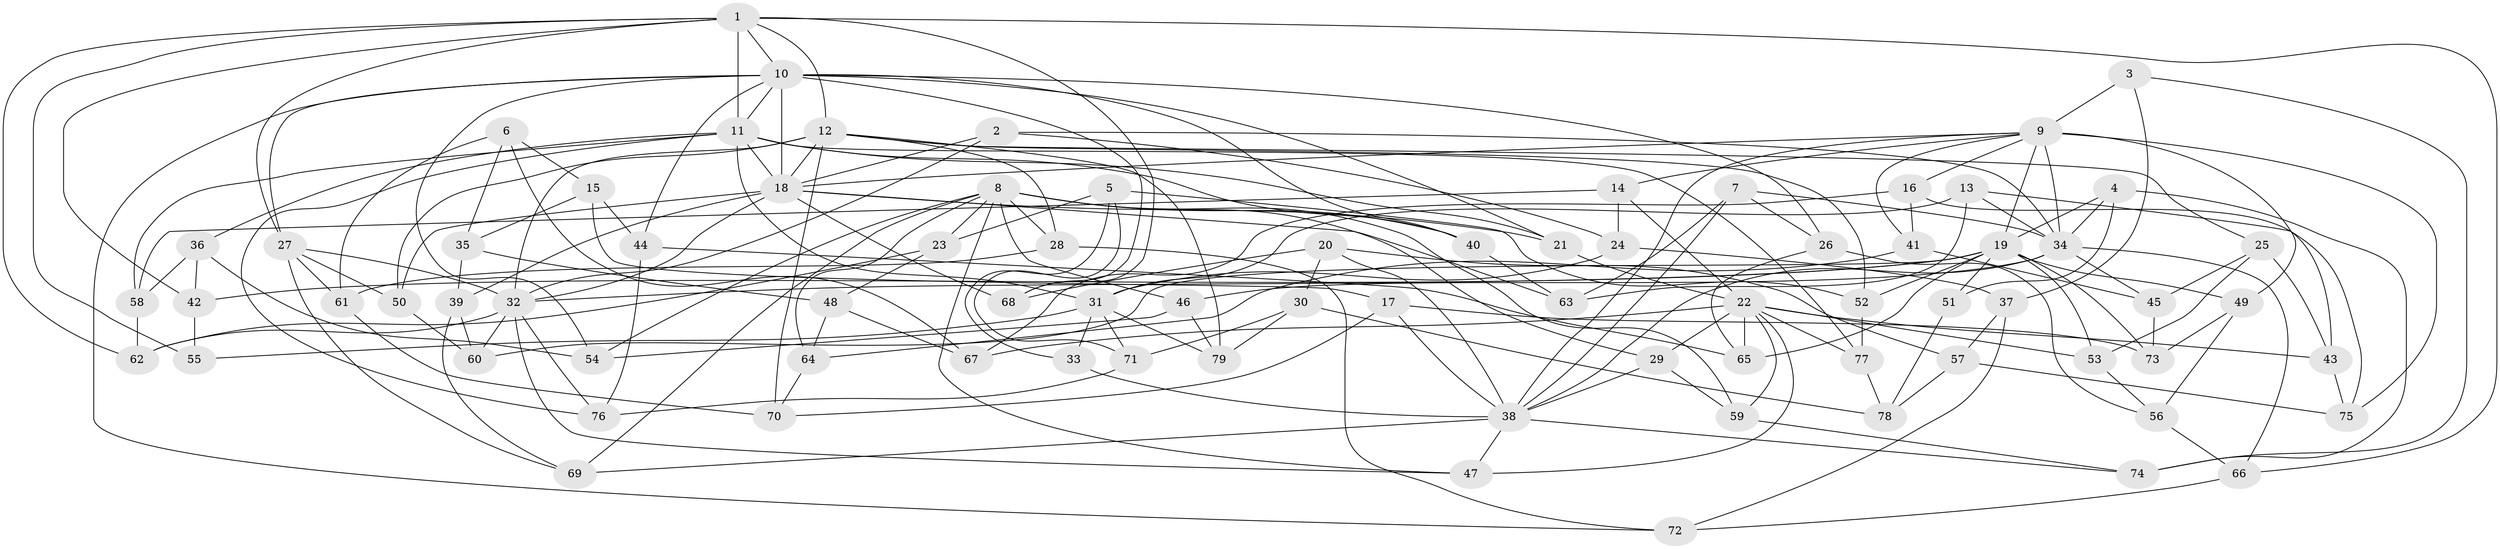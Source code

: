 // original degree distribution, {4: 1.0}
// Generated by graph-tools (version 1.1) at 2025/53/03/04/25 22:53:43]
// undirected, 79 vertices, 194 edges
graph export_dot {
  node [color=gray90,style=filled];
  1;
  2;
  3;
  4;
  5;
  6;
  7;
  8;
  9;
  10;
  11;
  12;
  13;
  14;
  15;
  16;
  17;
  18;
  19;
  20;
  21;
  22;
  23;
  24;
  25;
  26;
  27;
  28;
  29;
  30;
  31;
  32;
  33;
  34;
  35;
  36;
  37;
  38;
  39;
  40;
  41;
  42;
  43;
  44;
  45;
  46;
  47;
  48;
  49;
  50;
  51;
  52;
  53;
  54;
  55;
  56;
  57;
  58;
  59;
  60;
  61;
  62;
  63;
  64;
  65;
  66;
  67;
  68;
  69;
  70;
  71;
  72;
  73;
  74;
  75;
  76;
  77;
  78;
  79;
  1 -- 10 [weight=1.0];
  1 -- 11 [weight=2.0];
  1 -- 12 [weight=1.0];
  1 -- 27 [weight=1.0];
  1 -- 42 [weight=1.0];
  1 -- 55 [weight=1.0];
  1 -- 62 [weight=1.0];
  1 -- 66 [weight=1.0];
  1 -- 68 [weight=1.0];
  2 -- 18 [weight=1.0];
  2 -- 24 [weight=1.0];
  2 -- 32 [weight=1.0];
  2 -- 34 [weight=1.0];
  3 -- 9 [weight=2.0];
  3 -- 37 [weight=1.0];
  3 -- 74 [weight=1.0];
  4 -- 19 [weight=1.0];
  4 -- 34 [weight=1.0];
  4 -- 51 [weight=1.0];
  4 -- 74 [weight=1.0];
  5 -- 23 [weight=1.0];
  5 -- 33 [weight=1.0];
  5 -- 52 [weight=1.0];
  5 -- 71 [weight=1.0];
  6 -- 15 [weight=1.0];
  6 -- 35 [weight=1.0];
  6 -- 61 [weight=1.0];
  6 -- 67 [weight=1.0];
  7 -- 26 [weight=1.0];
  7 -- 34 [weight=1.0];
  7 -- 38 [weight=1.0];
  7 -- 63 [weight=1.0];
  8 -- 23 [weight=1.0];
  8 -- 28 [weight=1.0];
  8 -- 29 [weight=1.0];
  8 -- 40 [weight=1.0];
  8 -- 46 [weight=1.0];
  8 -- 47 [weight=1.0];
  8 -- 54 [weight=1.0];
  8 -- 59 [weight=1.0];
  8 -- 64 [weight=1.0];
  8 -- 69 [weight=1.0];
  9 -- 14 [weight=1.0];
  9 -- 16 [weight=1.0];
  9 -- 18 [weight=1.0];
  9 -- 19 [weight=1.0];
  9 -- 34 [weight=2.0];
  9 -- 38 [weight=1.0];
  9 -- 41 [weight=1.0];
  9 -- 49 [weight=1.0];
  9 -- 75 [weight=1.0];
  10 -- 11 [weight=1.0];
  10 -- 18 [weight=2.0];
  10 -- 21 [weight=1.0];
  10 -- 26 [weight=1.0];
  10 -- 27 [weight=1.0];
  10 -- 40 [weight=1.0];
  10 -- 44 [weight=1.0];
  10 -- 54 [weight=1.0];
  10 -- 68 [weight=1.0];
  10 -- 72 [weight=1.0];
  11 -- 18 [weight=1.0];
  11 -- 21 [weight=1.0];
  11 -- 31 [weight=2.0];
  11 -- 36 [weight=1.0];
  11 -- 40 [weight=1.0];
  11 -- 58 [weight=1.0];
  11 -- 76 [weight=1.0];
  11 -- 77 [weight=1.0];
  12 -- 18 [weight=1.0];
  12 -- 25 [weight=1.0];
  12 -- 28 [weight=1.0];
  12 -- 32 [weight=2.0];
  12 -- 50 [weight=1.0];
  12 -- 52 [weight=1.0];
  12 -- 70 [weight=1.0];
  12 -- 79 [weight=1.0];
  13 -- 31 [weight=1.0];
  13 -- 34 [weight=1.0];
  13 -- 43 [weight=1.0];
  13 -- 63 [weight=1.0];
  14 -- 22 [weight=1.0];
  14 -- 24 [weight=1.0];
  14 -- 58 [weight=1.0];
  15 -- 17 [weight=1.0];
  15 -- 35 [weight=1.0];
  15 -- 44 [weight=1.0];
  16 -- 41 [weight=1.0];
  16 -- 67 [weight=1.0];
  16 -- 75 [weight=1.0];
  17 -- 38 [weight=1.0];
  17 -- 70 [weight=1.0];
  17 -- 73 [weight=1.0];
  18 -- 21 [weight=1.0];
  18 -- 32 [weight=1.0];
  18 -- 39 [weight=1.0];
  18 -- 50 [weight=1.0];
  18 -- 63 [weight=1.0];
  18 -- 68 [weight=1.0];
  19 -- 32 [weight=1.0];
  19 -- 42 [weight=1.0];
  19 -- 49 [weight=1.0];
  19 -- 51 [weight=2.0];
  19 -- 52 [weight=1.0];
  19 -- 53 [weight=1.0];
  19 -- 60 [weight=1.0];
  19 -- 65 [weight=1.0];
  19 -- 73 [weight=1.0];
  20 -- 30 [weight=1.0];
  20 -- 38 [weight=1.0];
  20 -- 57 [weight=1.0];
  20 -- 68 [weight=1.0];
  21 -- 22 [weight=1.0];
  22 -- 29 [weight=1.0];
  22 -- 43 [weight=1.0];
  22 -- 47 [weight=1.0];
  22 -- 53 [weight=1.0];
  22 -- 59 [weight=1.0];
  22 -- 65 [weight=1.0];
  22 -- 67 [weight=1.0];
  22 -- 77 [weight=1.0];
  23 -- 48 [weight=1.0];
  23 -- 62 [weight=1.0];
  24 -- 31 [weight=1.0];
  24 -- 37 [weight=1.0];
  25 -- 43 [weight=1.0];
  25 -- 45 [weight=1.0];
  25 -- 53 [weight=1.0];
  26 -- 56 [weight=1.0];
  26 -- 65 [weight=1.0];
  27 -- 32 [weight=3.0];
  27 -- 50 [weight=1.0];
  27 -- 61 [weight=1.0];
  27 -- 69 [weight=1.0];
  28 -- 61 [weight=1.0];
  28 -- 72 [weight=1.0];
  29 -- 38 [weight=1.0];
  29 -- 59 [weight=1.0];
  30 -- 71 [weight=1.0];
  30 -- 78 [weight=1.0];
  30 -- 79 [weight=1.0];
  31 -- 33 [weight=2.0];
  31 -- 55 [weight=2.0];
  31 -- 71 [weight=1.0];
  31 -- 79 [weight=1.0];
  32 -- 47 [weight=1.0];
  32 -- 60 [weight=1.0];
  32 -- 62 [weight=1.0];
  32 -- 76 [weight=1.0];
  33 -- 38 [weight=1.0];
  34 -- 38 [weight=1.0];
  34 -- 45 [weight=1.0];
  34 -- 46 [weight=1.0];
  34 -- 66 [weight=1.0];
  35 -- 39 [weight=1.0];
  35 -- 48 [weight=1.0];
  36 -- 42 [weight=1.0];
  36 -- 54 [weight=1.0];
  36 -- 58 [weight=1.0];
  37 -- 57 [weight=1.0];
  37 -- 72 [weight=1.0];
  38 -- 47 [weight=1.0];
  38 -- 69 [weight=1.0];
  38 -- 74 [weight=1.0];
  39 -- 60 [weight=1.0];
  39 -- 69 [weight=1.0];
  40 -- 63 [weight=1.0];
  41 -- 45 [weight=1.0];
  41 -- 64 [weight=1.0];
  42 -- 55 [weight=1.0];
  43 -- 75 [weight=1.0];
  44 -- 65 [weight=1.0];
  44 -- 76 [weight=1.0];
  45 -- 73 [weight=1.0];
  46 -- 54 [weight=1.0];
  46 -- 79 [weight=1.0];
  48 -- 64 [weight=1.0];
  48 -- 67 [weight=1.0];
  49 -- 56 [weight=1.0];
  49 -- 73 [weight=1.0];
  50 -- 60 [weight=1.0];
  51 -- 78 [weight=1.0];
  52 -- 77 [weight=1.0];
  53 -- 56 [weight=1.0];
  56 -- 66 [weight=1.0];
  57 -- 75 [weight=1.0];
  57 -- 78 [weight=1.0];
  58 -- 62 [weight=1.0];
  59 -- 74 [weight=1.0];
  61 -- 70 [weight=1.0];
  64 -- 70 [weight=1.0];
  66 -- 72 [weight=1.0];
  71 -- 76 [weight=1.0];
  77 -- 78 [weight=1.0];
}
